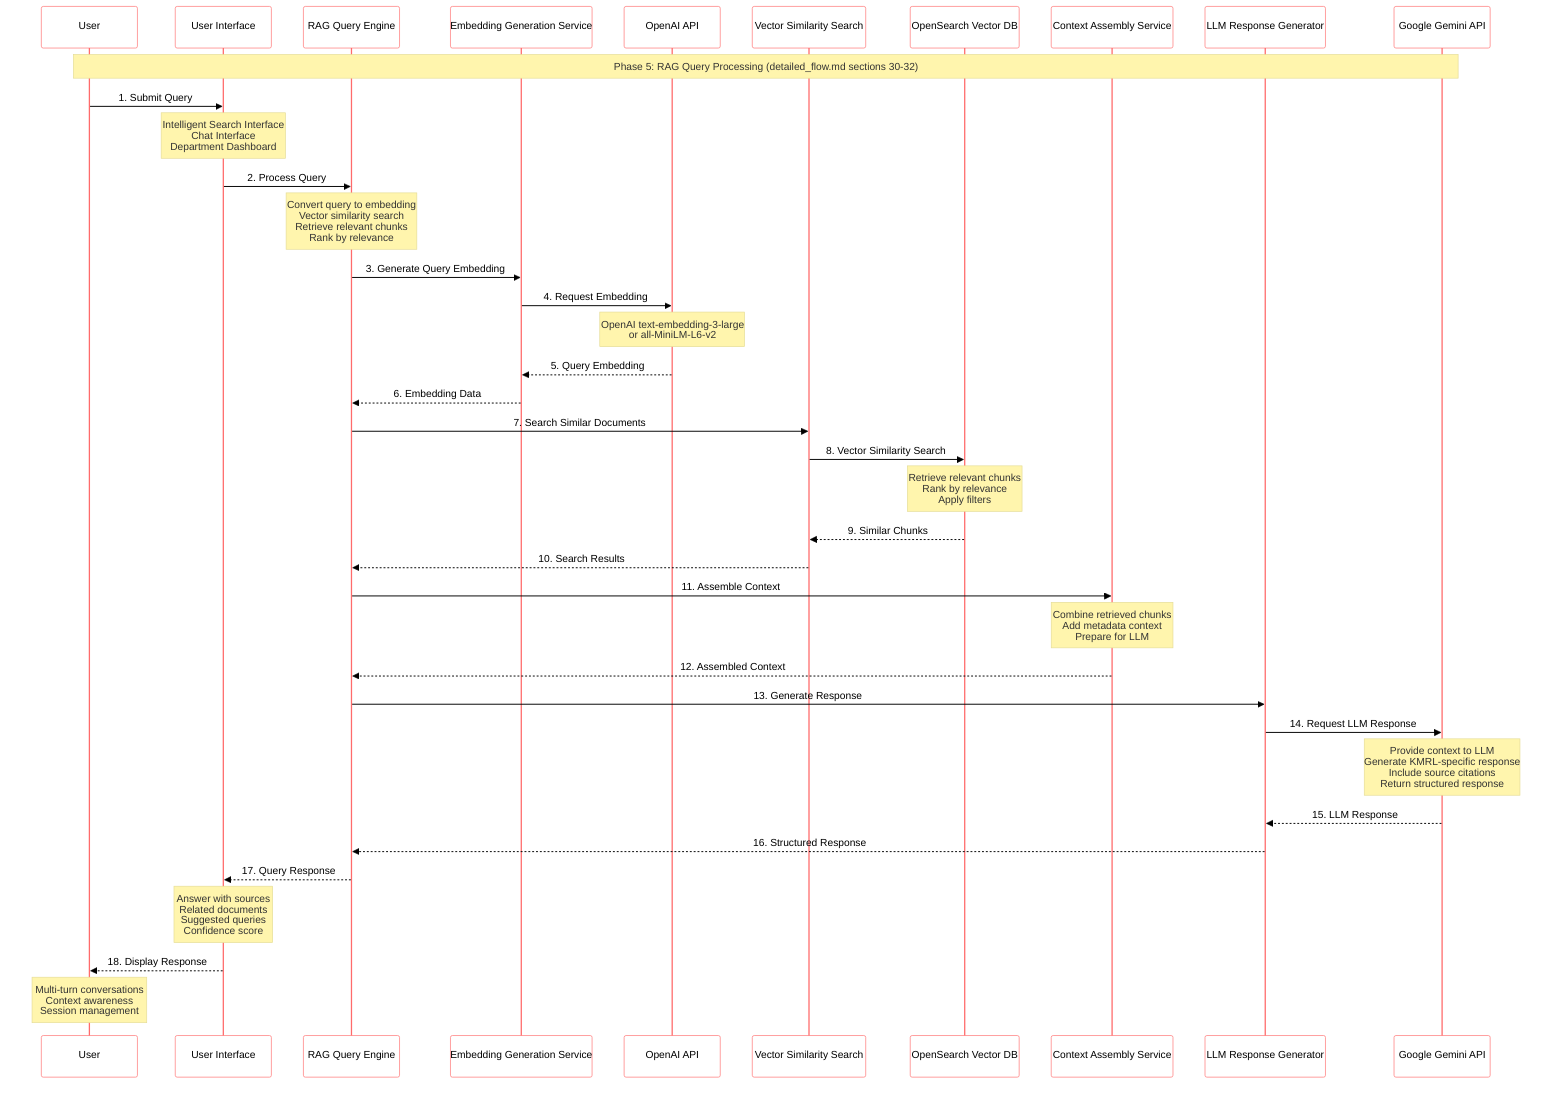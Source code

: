 %%{
  init: {
    'theme': 'base',
    'themeVariables': {
      'primaryColor': '#ff6b6b',
      'primaryTextColor': '#000000',
      'primaryBorderColor': '#ff6b6b',
      'lineColor': '#4a90e2',
      'sectionBkgColor': '#f8f9fa',
      'altSectionBkgColor': '#e9ecef',
      'gridColor': '#dee2e6',
      'secondaryColor': '#4ecdc4',
      'tertiaryColor': '#45b7d1',
      'primaryTextColor': '#000000',
      'secondaryTextColor': '#000000',
      'tertiaryTextColor': '#000000',
      'lineColor': '#4a90e2',
      'textColor': '#000000',
      'mainBkg': '#ffffff',
      'secondBkg': '#f8f9fa',
      'tertiaryBkg': '#e9ecef',
      'arrowTextColor': '#4a90e2',
      'arrowLineColor': '#4a90e2'
    }
  }
}%%

%% KMRL RAG Query Processing Sequence Diagram
%% Source: detailed_flow.md sections 30-32, flow.md phase 4, flow2.md steps 34-36
%% Author: Systems Architect
%% Date: 2024-12-19
%% Purpose: RAG query processing from user query to LLM response

sequenceDiagram
    participant USER as User
    participant UI as User Interface
    participant RAG as RAG Query Engine
    participant EMBED as Embedding Generation Service
    participant OPENAI as OpenAI API
    participant VECTOR as Vector Similarity Search
    participant OS as OpenSearch Vector DB
    participant CONTEXT as Context Assembly Service
    participant LLM as LLM Response Generator
    participant GEMINI as Google Gemini API
    
    Note over USER,GEMINI: Phase 5: RAG Query Processing (detailed_flow.md sections 30-32)
    
    %% User Query
    USER->>UI: 1. Submit Query
    Note over UI: Intelligent Search Interface<br/>Chat Interface<br/>Department Dashboard
    
    UI->>RAG: 2. Process Query
    Note over RAG: Convert query to embedding<br/>Vector similarity search<br/>Retrieve relevant chunks<br/>Rank by relevance
    
    %% Query Processing
    RAG->>EMBED: 3. Generate Query Embedding
    EMBED->>OPENAI: 4. Request Embedding
    Note over OPENAI: OpenAI text-embedding-3-large<br/>or all-MiniLM-L6-v2
    OPENAI-->>EMBED: 5. Query Embedding
    EMBED-->>RAG: 6. Embedding Data
    
    %% Vector Similarity Search
    RAG->>VECTOR: 7. Search Similar Documents
    VECTOR->>OS: 8. Vector Similarity Search
    Note over OS: Retrieve relevant chunks<br/>Rank by relevance<br/>Apply filters
    OS-->>VECTOR: 9. Similar Chunks
    VECTOR-->>RAG: 10. Search Results
    
    %% Context Assembly
    RAG->>CONTEXT: 11. Assemble Context
    Note over CONTEXT: Combine retrieved chunks<br/>Add metadata context<br/>Prepare for LLM
    CONTEXT-->>RAG: 12. Assembled Context
    
    %% LLM Response Generation
    RAG->>LLM: 13. Generate Response
    LLM->>GEMINI: 14. Request LLM Response
    Note over GEMINI: Provide context to LLM<br/>Generate KMRL-specific response<br/>Include source citations<br/>Return structured response
    GEMINI-->>LLM: 15. LLM Response
    
    LLM-->>RAG: 16. Structured Response
    
    %% Return Response
    RAG-->>UI: 17. Query Response
    Note over UI: Answer with sources<br/>Related documents<br/>Suggested queries<br/>Confidence score
    UI-->>USER: 18. Display Response
    
    %% Optional: Follow-up Query
    Note over USER: Multi-turn conversations<br/>Context awareness<br/>Session management